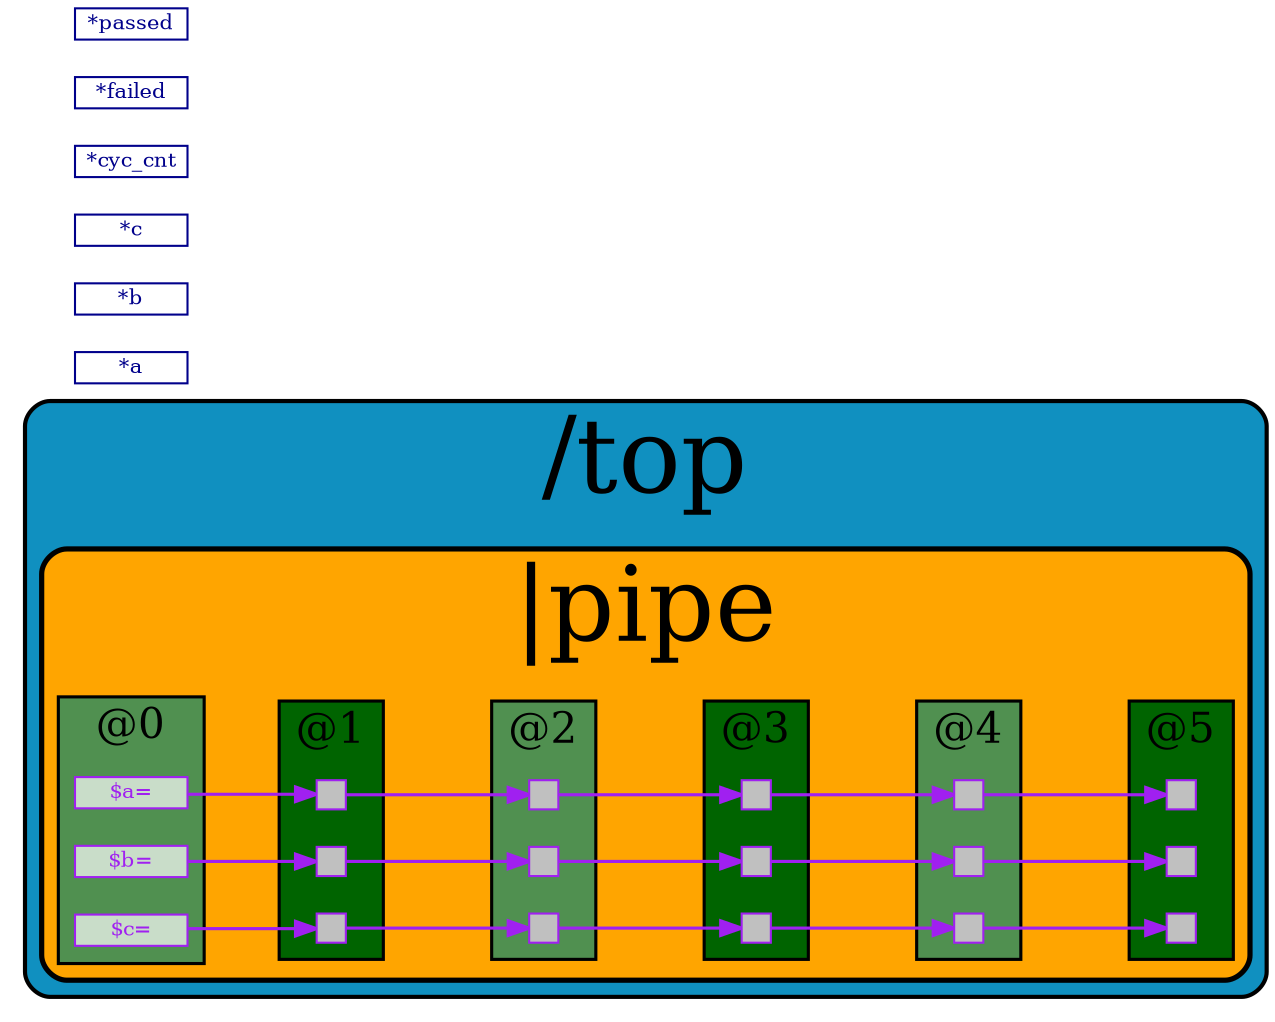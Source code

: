 // Generated by SandPiper(TM) 1.9-2018/02/11-beta from Redwood EDA.
// (Installed here: /home/devel/SandPiper_1.9-2018_02_11-beta_distro.)
// Redwood EDA does not claim intellectual property rights to this file and provides no warranty regarding its correctness or quality.


// Transaction Flow Graph:

strict digraph "top.tlv" {
   graph [layout = dot, rankdir = "LR", outputorder = edgesfirst, splines = ortho];
   node [layer = 4, shape = star, height = 0.02, style = filled, fontsize = 10, fontcolor = "purple", color = "purple", fillcolor = "#ffffffb0", penwidth = 1.0, margin = "0.03,0.03"];
   edge [layer = 3, weight = 4, penwidth = 1.5, color = "purple", fontcolor = "#00D000", labelfontcolor = "purple"];
   subgraph "cluster." {
      fillcolor = "#1090c0"
      style = "filled,rounded"
      penwidth = 2.0
      fontsize = 50
      tooltip = "/top"
      id = "id0{logical_entity=#Q##Q#}"
      label = "/top"
      subgraph "cluster.|none" {
         fillcolor = "orange"
         style = "filled,rounded"
         penwidth = 2.5
         fontsize = 50
         tooltip = "|none"
         id = "id1{logical_entity=#Q#|none#Q#}"
         label = "|none"
      }
      subgraph "cluster.|pipe" {
         fillcolor = "orange"
         style = "filled,rounded"
         penwidth = 2.5
         fontsize = 50
         tooltip = "|pipe"
         id = "id2{logical_entity=#Q#|pipe#Q#}"
         label = "|pipe"
         subgraph "cluster.stage0" {
            "|pipe$a@0" [fillcolor = "#ffffffb0", shape = box, label = "$a=", id = "id3{logical_entity=#Q#|pipe$a#Q#}", tooltip = "$a[1:0] = a ;"];
         }
         subgraph "cluster.stage1" {
            "|pipe$a@1" [label = "", shape = box, fixedsize = true, width = 0.2, height = 0.2, penwidth = 1.0, shape = box, fillcolor = grey];
         }
         subgraph "cluster.stage2" {
            "|pipe$a@2" [label = "", shape = box, fixedsize = true, width = 0.2, height = 0.2, penwidth = 1.0, shape = box, fillcolor = grey];
         }
         subgraph "cluster.stage3" {
            "|pipe$a@3" [label = "", shape = box, fixedsize = true, width = 0.2, height = 0.2, penwidth = 1.0, shape = box, fillcolor = grey];
         }
         subgraph "cluster.stage4" {
            "|pipe$a@4" [label = "", shape = box, fixedsize = true, width = 0.2, height = 0.2, penwidth = 1.0, shape = box, fillcolor = grey];
         }
         subgraph "cluster.stage5" {
            "|pipe$a@5" [label = "", shape = box, fixedsize = true, width = 0.2, height = 0.2, penwidth = 1.0, shape = box, fillcolor = grey];
         }
         subgraph "cluster.stage0" {
            "|pipe$b@0" [fillcolor = "#ffffffb0", shape = box, label = "$b=", id = "id9{logical_entity=#Q#|pipe$b#Q#}", tooltip = "$b[1:0] = b;"];
         }
         subgraph "cluster.stage1" {
            "|pipe$b@1" [label = "", shape = box, fixedsize = true, width = 0.2, height = 0.2, penwidth = 1.0, shape = box, fillcolor = grey];
         }
         subgraph "cluster.stage2" {
            "|pipe$b@2" [label = "", shape = box, fixedsize = true, width = 0.2, height = 0.2, penwidth = 1.0, shape = box, fillcolor = grey];
         }
         subgraph "cluster.stage3" {
            "|pipe$b@3" [label = "", shape = box, fixedsize = true, width = 0.2, height = 0.2, penwidth = 1.0, shape = box, fillcolor = grey];
         }
         subgraph "cluster.stage4" {
            "|pipe$b@4" [label = "", shape = box, fixedsize = true, width = 0.2, height = 0.2, penwidth = 1.0, shape = box, fillcolor = grey];
         }
         subgraph "cluster.stage5" {
            "|pipe$b@5" [label = "", shape = box, fixedsize = true, width = 0.2, height = 0.2, penwidth = 1.0, shape = box, fillcolor = grey];
         }
         subgraph "cluster.stage0" {
            "|pipe$c@0" [fillcolor = "#ffffffb0", shape = box, label = "$c=", id = "id15{logical_entity=#Q#|pipe$c#Q#}", tooltip = "$c[4:0] = c;"];
         }
         subgraph "cluster.stage1" {
            "|pipe$c@1" [label = "", shape = box, fixedsize = true, width = 0.2, height = 0.2, penwidth = 1.0, shape = box, fillcolor = grey];
         }
         subgraph "cluster.stage2" {
            "|pipe$c@2" [label = "", shape = box, fixedsize = true, width = 0.2, height = 0.2, penwidth = 1.0, shape = box, fillcolor = grey];
         }
         subgraph "cluster.stage3" {
            "|pipe$c@3" [label = "", shape = box, fixedsize = true, width = 0.2, height = 0.2, penwidth = 1.0, shape = box, fillcolor = grey];
         }
         subgraph "cluster.stage4" {
            "|pipe$c@4" [label = "", shape = box, fixedsize = true, width = 0.2, height = 0.2, penwidth = 1.0, shape = box, fillcolor = grey];
         }
         subgraph "cluster.stage5" {
            "|pipe$c@5" [label = "", shape = box, fixedsize = true, width = 0.2, height = 0.2, penwidth = 1.0, shape = box, fillcolor = grey];
         }
         subgraph "cluster.stage0" {
            style = "filled"
            fontsize = 20
            penwidth = 1.5
            label = "@0"
            id = "id21{logical_entity=#Q#|pipe@0#Q#}"
            tooltip = "|pipe@0"
            fillcolor = "#509050"
         }
         subgraph "cluster.stage1" {
            style = "filled"
            fontsize = 20
            penwidth = 1.5
            label = "@1"
            id = "id22{logical_entity=#Q#|pipe@2#Q#}"
            tooltip = "|pipe@1"
            fillcolor = "darkgreen"
         }
         subgraph "cluster.stage2" {
            style = "filled"
            fontsize = 20
            penwidth = 1.5
            label = "@2"
            id = "id23{logical_entity=#Q#|pipe@4#Q#}"
            tooltip = "|pipe@2"
            fillcolor = "#509050"
         }
         subgraph "cluster.stage3" {
            style = "filled"
            fontsize = 20
            penwidth = 1.5
            label = "@3"
            id = "id24{logical_entity=#Q#|pipe@6#Q#}"
            tooltip = "|pipe@3"
            fillcolor = "darkgreen"
         }
         subgraph "cluster.stage4" {
            style = "filled"
            fontsize = 20
            penwidth = 1.5
            label = "@4"
            id = "id25{logical_entity=#Q#|pipe@8#Q#}"
            tooltip = "|pipe@4"
            fillcolor = "#509050"
         }
         subgraph "cluster.stage5" {
            style = "filled"
            fontsize = 20
            penwidth = 1.5
            label = "@5"
            id = "id26{logical_entity=#Q#|pipe@10#Q#}"
            tooltip = "|pipe@5"
            fillcolor = "darkgreen"
         }
      }
   }

"*a" [shape = box, color = "#00008b", fontcolor = "#00008b", fillcolor = white];
"*b" [shape = box, color = "#00008b", fontcolor = "#00008b", fillcolor = white];
"*c" [shape = box, color = "#00008b", fontcolor = "#00008b", fillcolor = white];
"*cyc_cnt" [shape = box, color = "#00008b", fontcolor = "#00008b", fillcolor = white];
"*failed" [shape = box, color = "#00008b", fontcolor = "#00008b", fillcolor = white];
"*passed" [shape = box, color = "#00008b", fontcolor = "#00008b", fillcolor = white];

"|pipe$a@0" -> "|pipe$a@1" [id = "id4{logical_entity=#Q#|pipe$a#Q#}", weight = 10]
"|pipe$a@1" -> "|pipe$a@2" [id = "id5{logical_entity=#Q#|pipe$a#Q#}", weight = 10]
"|pipe$a@2" -> "|pipe$a@3" [id = "id6{logical_entity=#Q#|pipe$a#Q#}", weight = 10]
"|pipe$a@3" -> "|pipe$a@4" [id = "id7{logical_entity=#Q#|pipe$a#Q#}", weight = 10]
"|pipe$a@4" -> "|pipe$a@5" [id = "id8{logical_entity=#Q#|pipe$a#Q#}", weight = 10]
"|pipe$b@0" -> "|pipe$b@1" [id = "id10{logical_entity=#Q#|pipe$b#Q#}", weight = 10]
"|pipe$b@1" -> "|pipe$b@2" [id = "id11{logical_entity=#Q#|pipe$b#Q#}", weight = 10]
"|pipe$b@2" -> "|pipe$b@3" [id = "id12{logical_entity=#Q#|pipe$b#Q#}", weight = 10]
"|pipe$b@3" -> "|pipe$b@4" [id = "id13{logical_entity=#Q#|pipe$b#Q#}", weight = 10]
"|pipe$b@4" -> "|pipe$b@5" [id = "id14{logical_entity=#Q#|pipe$b#Q#}", weight = 10]
"|pipe$c@0" -> "|pipe$c@1" [id = "id16{logical_entity=#Q#|pipe$c#Q#}", weight = 10]
"|pipe$c@1" -> "|pipe$c@2" [id = "id17{logical_entity=#Q#|pipe$c#Q#}", weight = 10]
"|pipe$c@2" -> "|pipe$c@3" [id = "id18{logical_entity=#Q#|pipe$c#Q#}", weight = 10]
"|pipe$c@3" -> "|pipe$c@4" [id = "id19{logical_entity=#Q#|pipe$c#Q#}", weight = 10]
"|pipe$c@4" -> "|pipe$c@5" [id = "id20{logical_entity=#Q#|pipe$c#Q#}", weight = 10]
}